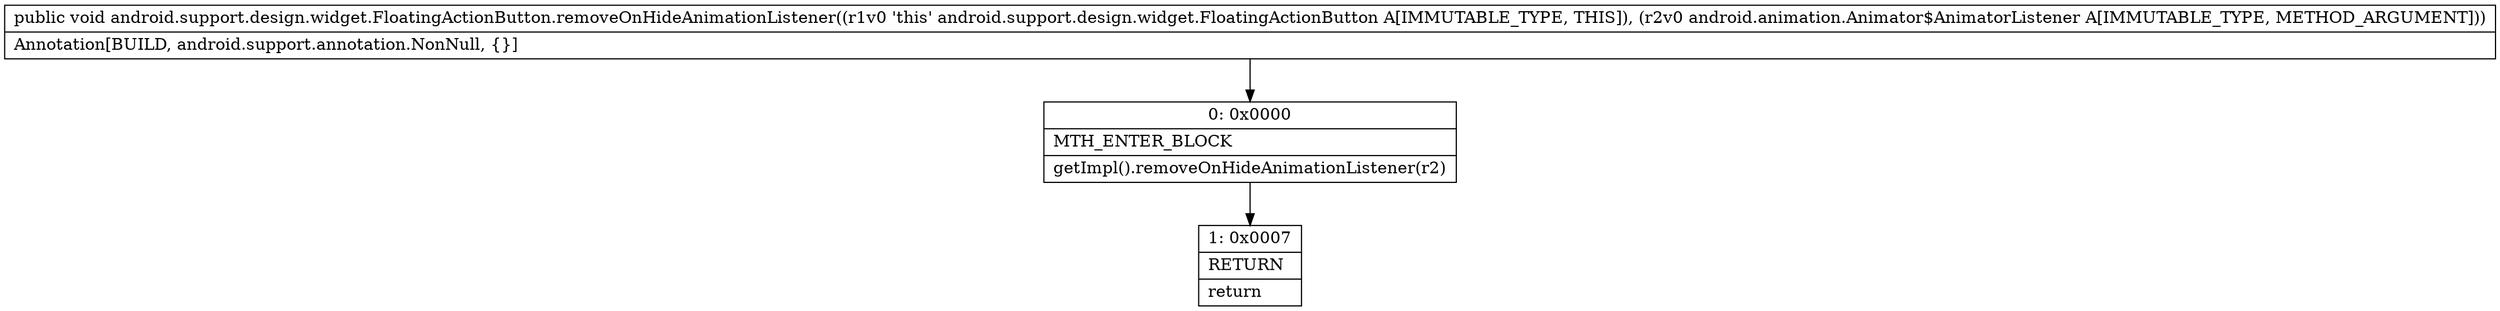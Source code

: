 digraph "CFG forandroid.support.design.widget.FloatingActionButton.removeOnHideAnimationListener(Landroid\/animation\/Animator$AnimatorListener;)V" {
Node_0 [shape=record,label="{0\:\ 0x0000|MTH_ENTER_BLOCK\l|getImpl().removeOnHideAnimationListener(r2)\l}"];
Node_1 [shape=record,label="{1\:\ 0x0007|RETURN\l|return\l}"];
MethodNode[shape=record,label="{public void android.support.design.widget.FloatingActionButton.removeOnHideAnimationListener((r1v0 'this' android.support.design.widget.FloatingActionButton A[IMMUTABLE_TYPE, THIS]), (r2v0 android.animation.Animator$AnimatorListener A[IMMUTABLE_TYPE, METHOD_ARGUMENT]))  | Annotation[BUILD, android.support.annotation.NonNull, \{\}]\l}"];
MethodNode -> Node_0;
Node_0 -> Node_1;
}

